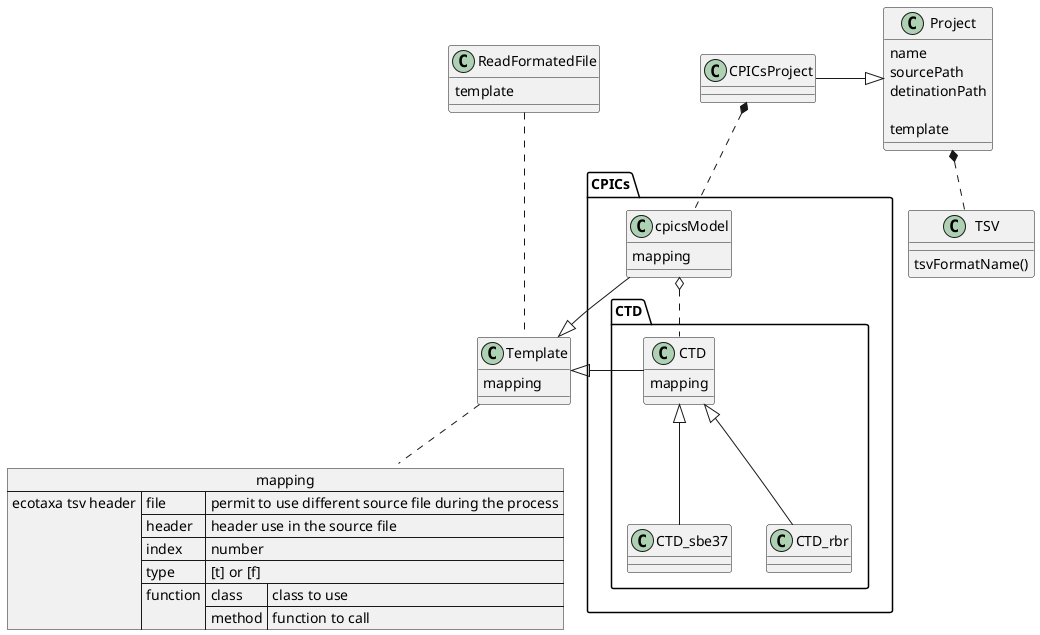 @startuml

/' set separator :: '/

class Project{
    name
    sourcePath
    detinationPath

    template
}

class ReadFormatedFile{
    template
}

class Template{
    mapping
}

class CPICs.cpicsModel {
    mapping
}

class CPICs.CTD.CTD {
    mapping
}

class TSV {
    tsvFormatName()
}

json mapping {
    "ecotaxa tsv header":{
        "file":"permit to use different source file during the process",
        "header":"header use in the source file",
        "index":"number",
        "type": "[t] or [f]",
        "function":{"class":"class to use","method":"function to call"}
        }
    }

/' Project *.. ReadFormatedFile '/
Project *.. TSV
CPICsProject -|> Project
CPICsProject *.. CPICs.cpicsModel
ReadFormatedFile ... Template
Template .. mapping
CPICs.cpicsModel ---|> Template
CPICs.cpicsModel o.. .CPICs.CTD.CTD
CPICs.CTD.CTD -left-|> Template
CPICs.CTD.CTD_sbe37 -up-|> .CPICs.CTD.CTD
CPICs.CTD.CTD_rbr -up-|> .CPICs.CTD.CTD
/' CPICs.cpicsModel -up-|> TSV '/
/' CPICs.cpicsModel .. ReadFormatedFile '/
@enduml
